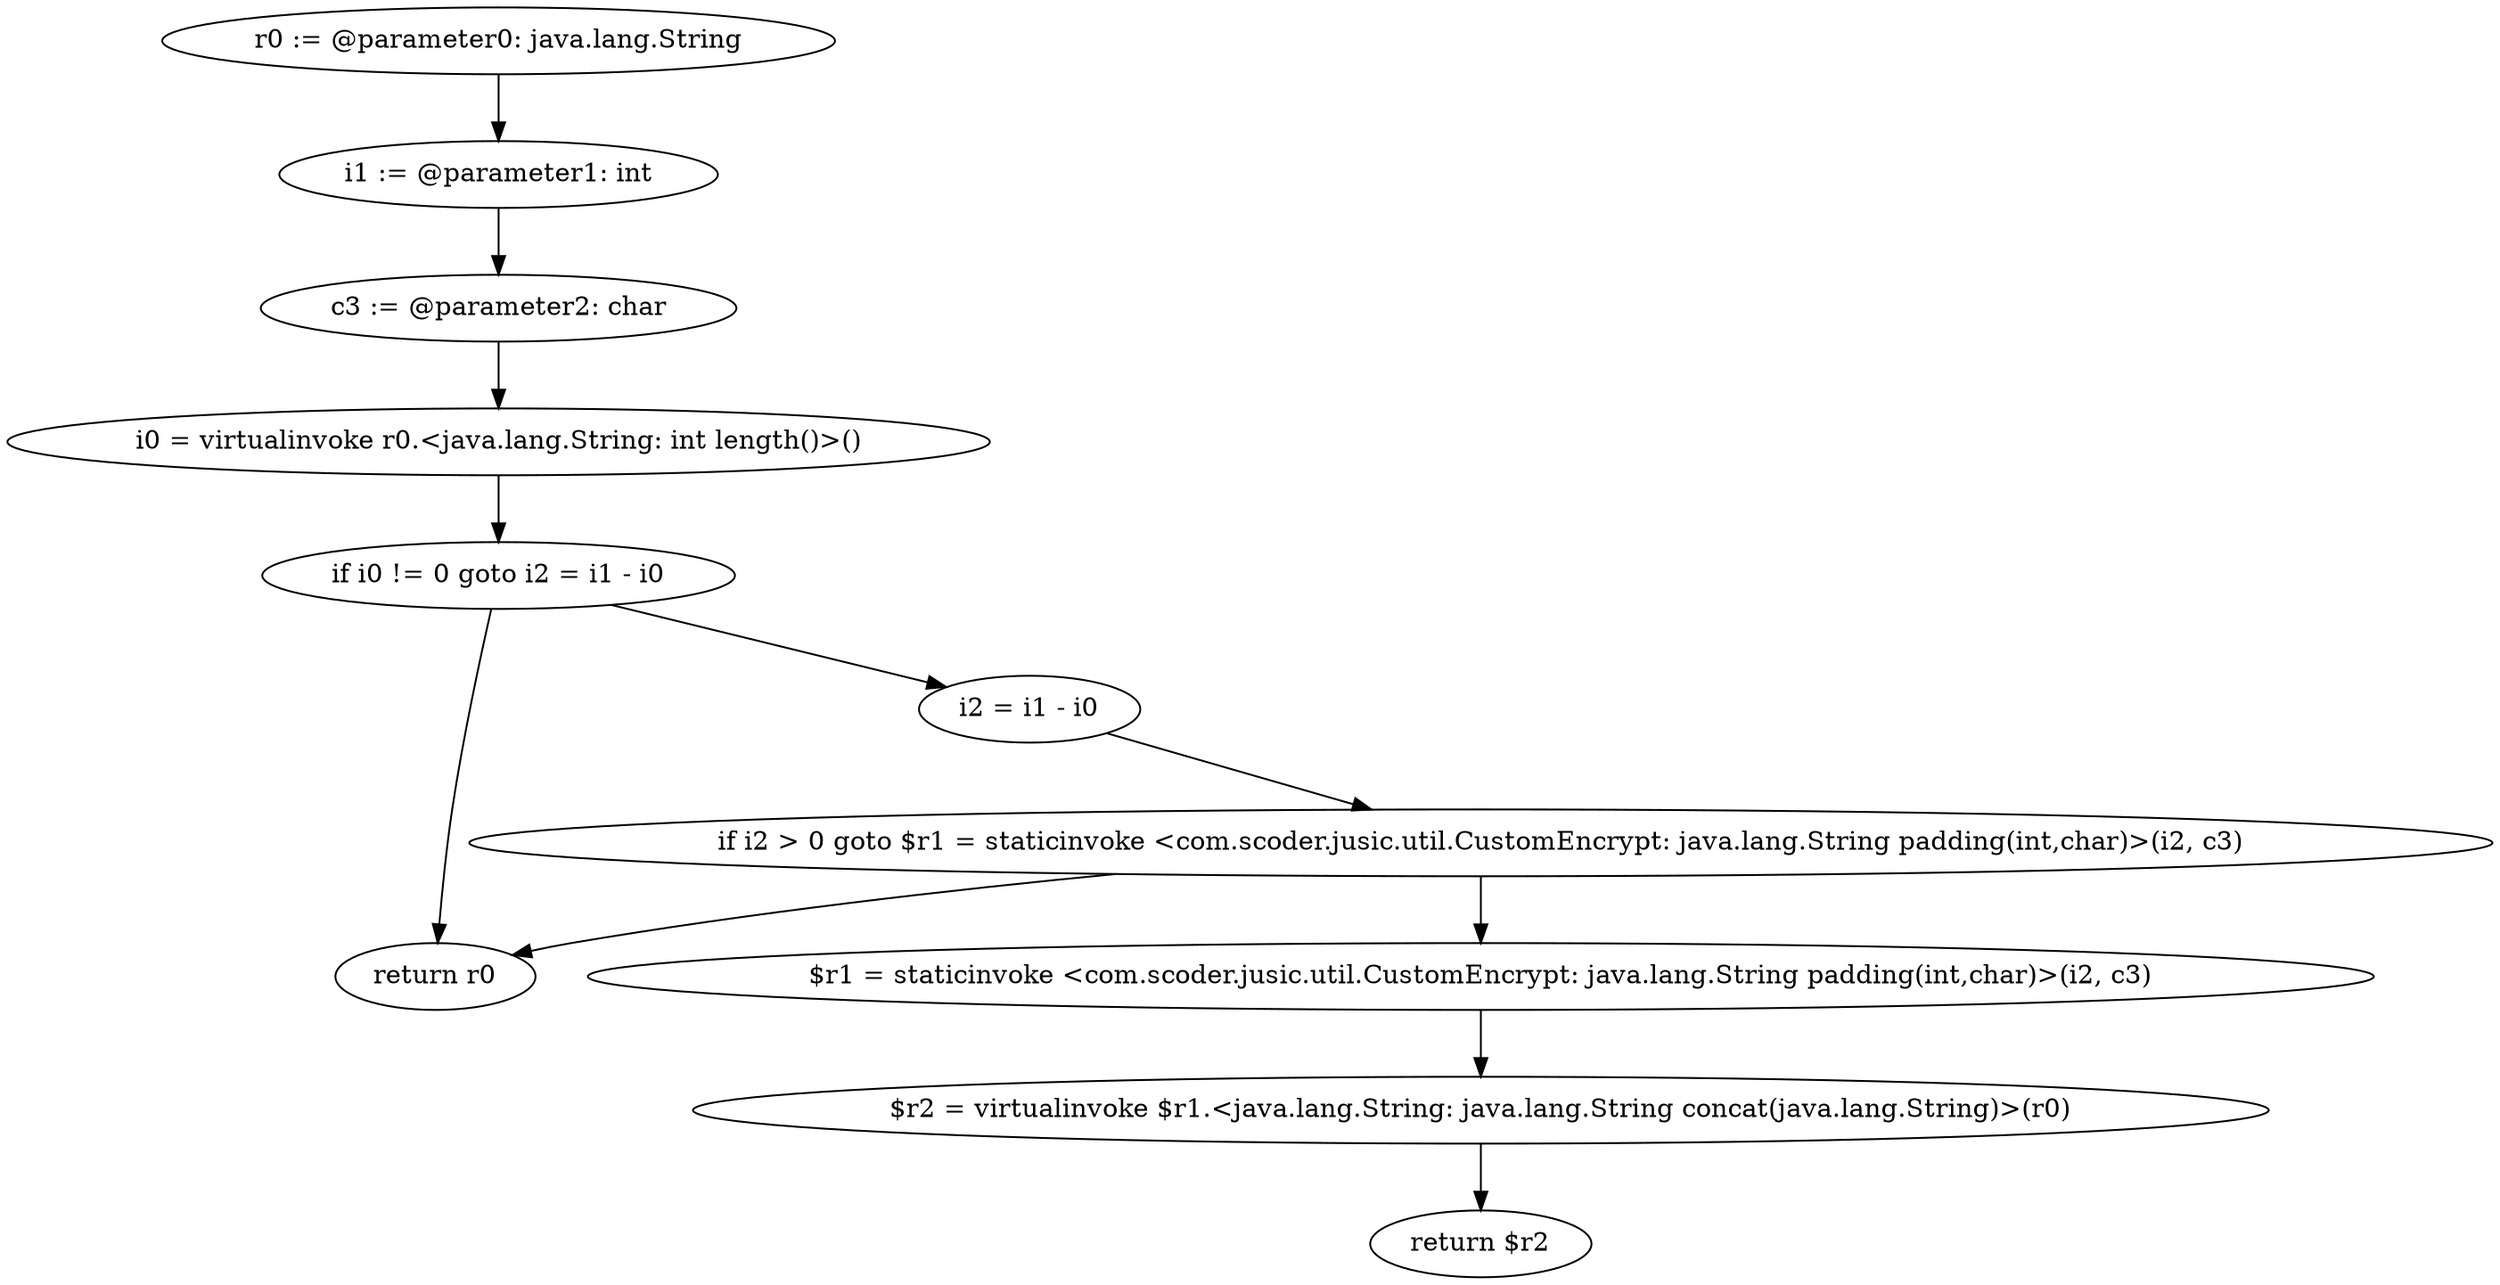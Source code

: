 digraph "unitGraph" {
    "r0 := @parameter0: java.lang.String"
    "i1 := @parameter1: int"
    "c3 := @parameter2: char"
    "i0 = virtualinvoke r0.<java.lang.String: int length()>()"
    "if i0 != 0 goto i2 = i1 - i0"
    "return r0"
    "i2 = i1 - i0"
    "if i2 > 0 goto $r1 = staticinvoke <com.scoder.jusic.util.CustomEncrypt: java.lang.String padding(int,char)>(i2, c3)"
    "$r1 = staticinvoke <com.scoder.jusic.util.CustomEncrypt: java.lang.String padding(int,char)>(i2, c3)"
    "$r2 = virtualinvoke $r1.<java.lang.String: java.lang.String concat(java.lang.String)>(r0)"
    "return $r2"
    "r0 := @parameter0: java.lang.String"->"i1 := @parameter1: int";
    "i1 := @parameter1: int"->"c3 := @parameter2: char";
    "c3 := @parameter2: char"->"i0 = virtualinvoke r0.<java.lang.String: int length()>()";
    "i0 = virtualinvoke r0.<java.lang.String: int length()>()"->"if i0 != 0 goto i2 = i1 - i0";
    "if i0 != 0 goto i2 = i1 - i0"->"return r0";
    "if i0 != 0 goto i2 = i1 - i0"->"i2 = i1 - i0";
    "i2 = i1 - i0"->"if i2 > 0 goto $r1 = staticinvoke <com.scoder.jusic.util.CustomEncrypt: java.lang.String padding(int,char)>(i2, c3)";
    "if i2 > 0 goto $r1 = staticinvoke <com.scoder.jusic.util.CustomEncrypt: java.lang.String padding(int,char)>(i2, c3)"->"return r0";
    "if i2 > 0 goto $r1 = staticinvoke <com.scoder.jusic.util.CustomEncrypt: java.lang.String padding(int,char)>(i2, c3)"->"$r1 = staticinvoke <com.scoder.jusic.util.CustomEncrypt: java.lang.String padding(int,char)>(i2, c3)";
    "$r1 = staticinvoke <com.scoder.jusic.util.CustomEncrypt: java.lang.String padding(int,char)>(i2, c3)"->"$r2 = virtualinvoke $r1.<java.lang.String: java.lang.String concat(java.lang.String)>(r0)";
    "$r2 = virtualinvoke $r1.<java.lang.String: java.lang.String concat(java.lang.String)>(r0)"->"return $r2";
}
